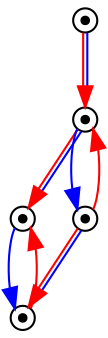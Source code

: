 digraph G {
Player1X1XGround0X1XSausage10X1XSausage00X1XIsland0X1X		[ label="" shape=point peripheries=2 ];
Player1X1XGround0X1XSausage11X2XSausage00X1XIsland0X1X		[ label="" shape=point peripheries=2 ];
Player1X1XGround0X1XSausage11X2XSausage01X0XIsland0X1X		[ label="" shape=point peripheries=2 ];
Player1X1XGround0X1XSausage11X2XSausage00X1XIsland2X1X		[ label="" shape=point peripheries=2 ];
Player1X1XGround0X1XSausage11X2XSausage01X0XIsland2X1X		[ label="" shape=point peripheries=2 ];
	"Player1X1XGround0X1XSausage10X1XSausage00X1XIsland0X1X" -> "Player1X1XGround0X1XSausage11X2XSausage00X1XIsland0X1X"[ color="red:blue" ];
	"Player1X1XGround0X1XSausage11X2XSausage00X1XIsland0X1X" -> "Player1X1XGround0X1XSausage11X2XSausage01X0XIsland0X1X"[ color="red:blue" ];
	"Player1X1XGround0X1XSausage11X2XSausage00X1XIsland0X1X" -> "Player1X1XGround0X1XSausage11X2XSausage00X1XIsland2X1X"[ color=blue ];
	"Player1X1XGround0X1XSausage11X2XSausage01X0XIsland0X1X" -> "Player1X1XGround0X1XSausage11X2XSausage01X0XIsland2X1X"[ color=blue ];
	"Player1X1XGround0X1XSausage11X2XSausage00X1XIsland2X1X" -> "Player1X1XGround0X1XSausage11X2XSausage01X0XIsland2X1X"[ color="red:blue" ];
	"Player1X1XGround0X1XSausage11X2XSausage00X1XIsland2X1X" -> "Player1X1XGround0X1XSausage11X2XSausage00X1XIsland0X1X"[ color=red ];
	"Player1X1XGround0X1XSausage11X2XSausage01X0XIsland2X1X" -> "Player1X1XGround0X1XSausage11X2XSausage01X0XIsland0X1X"[ color=red ];
}